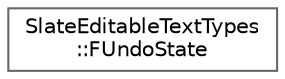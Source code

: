 digraph "Graphical Class Hierarchy"
{
 // INTERACTIVE_SVG=YES
 // LATEX_PDF_SIZE
  bgcolor="transparent";
  edge [fontname=Helvetica,fontsize=10,labelfontname=Helvetica,labelfontsize=10];
  node [fontname=Helvetica,fontsize=10,shape=box,height=0.2,width=0.4];
  rankdir="LR";
  Node0 [id="Node000000",label="SlateEditableTextTypes\l::FUndoState",height=0.2,width=0.4,color="grey40", fillcolor="white", style="filled",URL="$d8/d13/structSlateEditableTextTypes_1_1FUndoState.html",tooltip="Stores a single undo level for editable text."];
}
